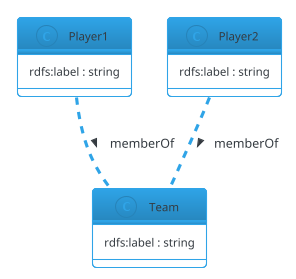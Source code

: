 @startuml
!theme cerulean-outline

class Player1 {
  rdfs:label : string
}

class Player2 {
  rdfs:label : string
}

class Team {
  rdfs:label : string
}

Player1 .. Team : > memberOf
Player2 .. Team : > memberOf
@enduml
